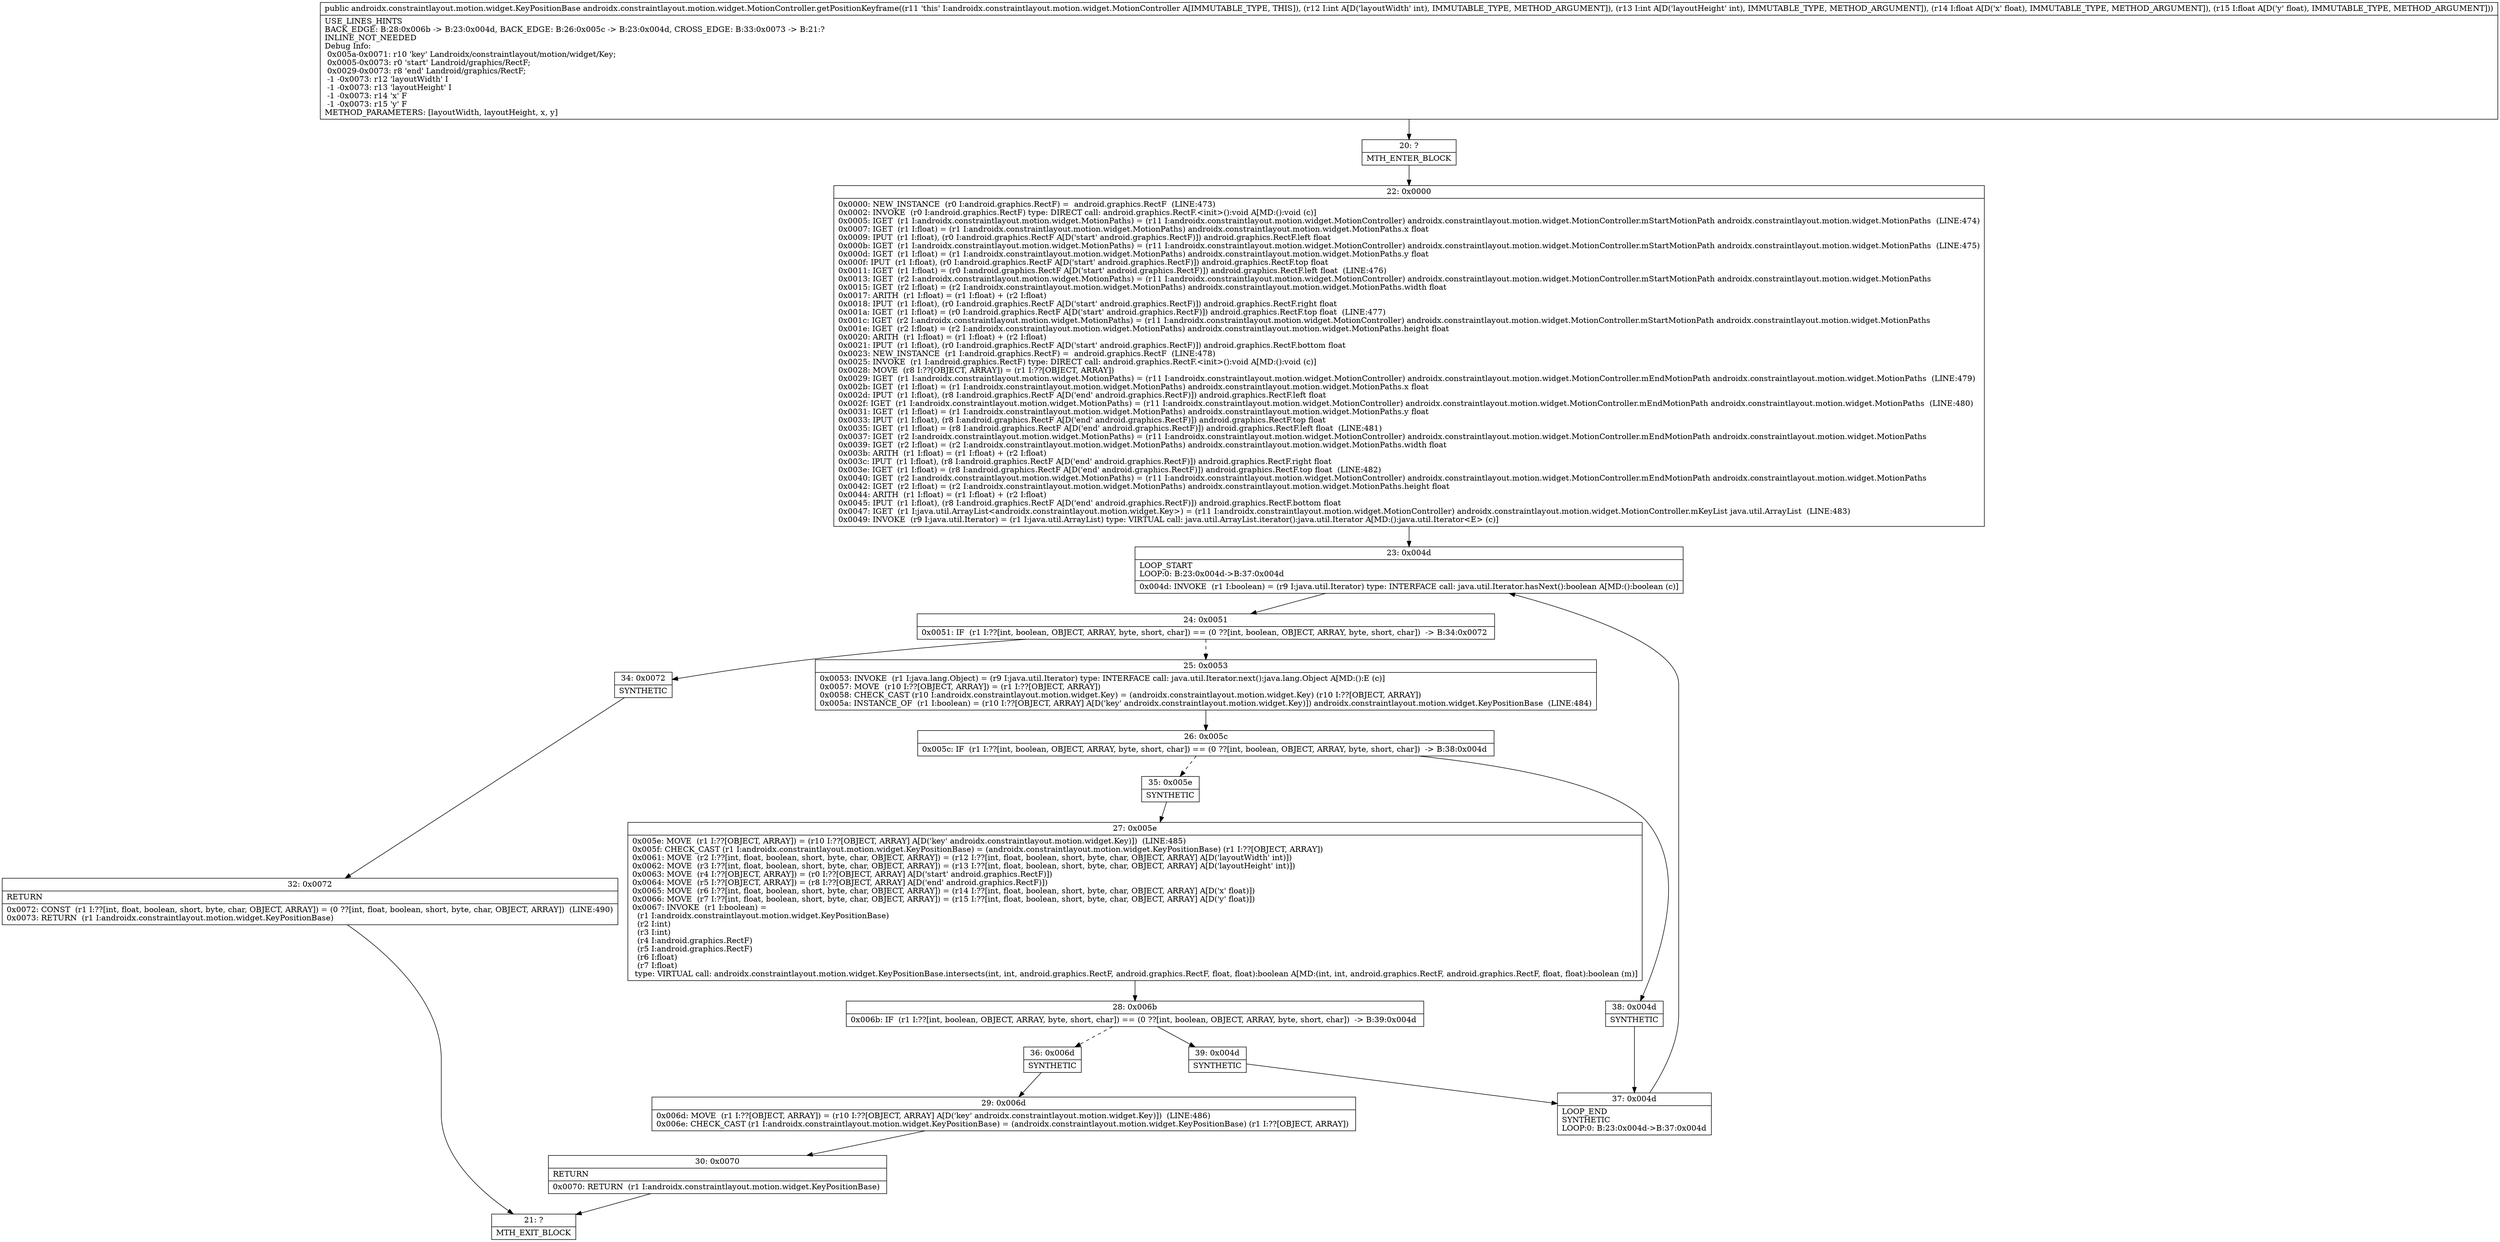 digraph "CFG forandroidx.constraintlayout.motion.widget.MotionController.getPositionKeyframe(IIFF)Landroidx\/constraintlayout\/motion\/widget\/KeyPositionBase;" {
Node_20 [shape=record,label="{20\:\ ?|MTH_ENTER_BLOCK\l}"];
Node_22 [shape=record,label="{22\:\ 0x0000|0x0000: NEW_INSTANCE  (r0 I:android.graphics.RectF) =  android.graphics.RectF  (LINE:473)\l0x0002: INVOKE  (r0 I:android.graphics.RectF) type: DIRECT call: android.graphics.RectF.\<init\>():void A[MD:():void (c)]\l0x0005: IGET  (r1 I:androidx.constraintlayout.motion.widget.MotionPaths) = (r11 I:androidx.constraintlayout.motion.widget.MotionController) androidx.constraintlayout.motion.widget.MotionController.mStartMotionPath androidx.constraintlayout.motion.widget.MotionPaths  (LINE:474)\l0x0007: IGET  (r1 I:float) = (r1 I:androidx.constraintlayout.motion.widget.MotionPaths) androidx.constraintlayout.motion.widget.MotionPaths.x float \l0x0009: IPUT  (r1 I:float), (r0 I:android.graphics.RectF A[D('start' android.graphics.RectF)]) android.graphics.RectF.left float \l0x000b: IGET  (r1 I:androidx.constraintlayout.motion.widget.MotionPaths) = (r11 I:androidx.constraintlayout.motion.widget.MotionController) androidx.constraintlayout.motion.widget.MotionController.mStartMotionPath androidx.constraintlayout.motion.widget.MotionPaths  (LINE:475)\l0x000d: IGET  (r1 I:float) = (r1 I:androidx.constraintlayout.motion.widget.MotionPaths) androidx.constraintlayout.motion.widget.MotionPaths.y float \l0x000f: IPUT  (r1 I:float), (r0 I:android.graphics.RectF A[D('start' android.graphics.RectF)]) android.graphics.RectF.top float \l0x0011: IGET  (r1 I:float) = (r0 I:android.graphics.RectF A[D('start' android.graphics.RectF)]) android.graphics.RectF.left float  (LINE:476)\l0x0013: IGET  (r2 I:androidx.constraintlayout.motion.widget.MotionPaths) = (r11 I:androidx.constraintlayout.motion.widget.MotionController) androidx.constraintlayout.motion.widget.MotionController.mStartMotionPath androidx.constraintlayout.motion.widget.MotionPaths \l0x0015: IGET  (r2 I:float) = (r2 I:androidx.constraintlayout.motion.widget.MotionPaths) androidx.constraintlayout.motion.widget.MotionPaths.width float \l0x0017: ARITH  (r1 I:float) = (r1 I:float) + (r2 I:float) \l0x0018: IPUT  (r1 I:float), (r0 I:android.graphics.RectF A[D('start' android.graphics.RectF)]) android.graphics.RectF.right float \l0x001a: IGET  (r1 I:float) = (r0 I:android.graphics.RectF A[D('start' android.graphics.RectF)]) android.graphics.RectF.top float  (LINE:477)\l0x001c: IGET  (r2 I:androidx.constraintlayout.motion.widget.MotionPaths) = (r11 I:androidx.constraintlayout.motion.widget.MotionController) androidx.constraintlayout.motion.widget.MotionController.mStartMotionPath androidx.constraintlayout.motion.widget.MotionPaths \l0x001e: IGET  (r2 I:float) = (r2 I:androidx.constraintlayout.motion.widget.MotionPaths) androidx.constraintlayout.motion.widget.MotionPaths.height float \l0x0020: ARITH  (r1 I:float) = (r1 I:float) + (r2 I:float) \l0x0021: IPUT  (r1 I:float), (r0 I:android.graphics.RectF A[D('start' android.graphics.RectF)]) android.graphics.RectF.bottom float \l0x0023: NEW_INSTANCE  (r1 I:android.graphics.RectF) =  android.graphics.RectF  (LINE:478)\l0x0025: INVOKE  (r1 I:android.graphics.RectF) type: DIRECT call: android.graphics.RectF.\<init\>():void A[MD:():void (c)]\l0x0028: MOVE  (r8 I:??[OBJECT, ARRAY]) = (r1 I:??[OBJECT, ARRAY]) \l0x0029: IGET  (r1 I:androidx.constraintlayout.motion.widget.MotionPaths) = (r11 I:androidx.constraintlayout.motion.widget.MotionController) androidx.constraintlayout.motion.widget.MotionController.mEndMotionPath androidx.constraintlayout.motion.widget.MotionPaths  (LINE:479)\l0x002b: IGET  (r1 I:float) = (r1 I:androidx.constraintlayout.motion.widget.MotionPaths) androidx.constraintlayout.motion.widget.MotionPaths.x float \l0x002d: IPUT  (r1 I:float), (r8 I:android.graphics.RectF A[D('end' android.graphics.RectF)]) android.graphics.RectF.left float \l0x002f: IGET  (r1 I:androidx.constraintlayout.motion.widget.MotionPaths) = (r11 I:androidx.constraintlayout.motion.widget.MotionController) androidx.constraintlayout.motion.widget.MotionController.mEndMotionPath androidx.constraintlayout.motion.widget.MotionPaths  (LINE:480)\l0x0031: IGET  (r1 I:float) = (r1 I:androidx.constraintlayout.motion.widget.MotionPaths) androidx.constraintlayout.motion.widget.MotionPaths.y float \l0x0033: IPUT  (r1 I:float), (r8 I:android.graphics.RectF A[D('end' android.graphics.RectF)]) android.graphics.RectF.top float \l0x0035: IGET  (r1 I:float) = (r8 I:android.graphics.RectF A[D('end' android.graphics.RectF)]) android.graphics.RectF.left float  (LINE:481)\l0x0037: IGET  (r2 I:androidx.constraintlayout.motion.widget.MotionPaths) = (r11 I:androidx.constraintlayout.motion.widget.MotionController) androidx.constraintlayout.motion.widget.MotionController.mEndMotionPath androidx.constraintlayout.motion.widget.MotionPaths \l0x0039: IGET  (r2 I:float) = (r2 I:androidx.constraintlayout.motion.widget.MotionPaths) androidx.constraintlayout.motion.widget.MotionPaths.width float \l0x003b: ARITH  (r1 I:float) = (r1 I:float) + (r2 I:float) \l0x003c: IPUT  (r1 I:float), (r8 I:android.graphics.RectF A[D('end' android.graphics.RectF)]) android.graphics.RectF.right float \l0x003e: IGET  (r1 I:float) = (r8 I:android.graphics.RectF A[D('end' android.graphics.RectF)]) android.graphics.RectF.top float  (LINE:482)\l0x0040: IGET  (r2 I:androidx.constraintlayout.motion.widget.MotionPaths) = (r11 I:androidx.constraintlayout.motion.widget.MotionController) androidx.constraintlayout.motion.widget.MotionController.mEndMotionPath androidx.constraintlayout.motion.widget.MotionPaths \l0x0042: IGET  (r2 I:float) = (r2 I:androidx.constraintlayout.motion.widget.MotionPaths) androidx.constraintlayout.motion.widget.MotionPaths.height float \l0x0044: ARITH  (r1 I:float) = (r1 I:float) + (r2 I:float) \l0x0045: IPUT  (r1 I:float), (r8 I:android.graphics.RectF A[D('end' android.graphics.RectF)]) android.graphics.RectF.bottom float \l0x0047: IGET  (r1 I:java.util.ArrayList\<androidx.constraintlayout.motion.widget.Key\>) = (r11 I:androidx.constraintlayout.motion.widget.MotionController) androidx.constraintlayout.motion.widget.MotionController.mKeyList java.util.ArrayList  (LINE:483)\l0x0049: INVOKE  (r9 I:java.util.Iterator) = (r1 I:java.util.ArrayList) type: VIRTUAL call: java.util.ArrayList.iterator():java.util.Iterator A[MD:():java.util.Iterator\<E\> (c)]\l}"];
Node_23 [shape=record,label="{23\:\ 0x004d|LOOP_START\lLOOP:0: B:23:0x004d\-\>B:37:0x004d\l|0x004d: INVOKE  (r1 I:boolean) = (r9 I:java.util.Iterator) type: INTERFACE call: java.util.Iterator.hasNext():boolean A[MD:():boolean (c)]\l}"];
Node_24 [shape=record,label="{24\:\ 0x0051|0x0051: IF  (r1 I:??[int, boolean, OBJECT, ARRAY, byte, short, char]) == (0 ??[int, boolean, OBJECT, ARRAY, byte, short, char])  \-\> B:34:0x0072 \l}"];
Node_25 [shape=record,label="{25\:\ 0x0053|0x0053: INVOKE  (r1 I:java.lang.Object) = (r9 I:java.util.Iterator) type: INTERFACE call: java.util.Iterator.next():java.lang.Object A[MD:():E (c)]\l0x0057: MOVE  (r10 I:??[OBJECT, ARRAY]) = (r1 I:??[OBJECT, ARRAY]) \l0x0058: CHECK_CAST (r10 I:androidx.constraintlayout.motion.widget.Key) = (androidx.constraintlayout.motion.widget.Key) (r10 I:??[OBJECT, ARRAY]) \l0x005a: INSTANCE_OF  (r1 I:boolean) = (r10 I:??[OBJECT, ARRAY] A[D('key' androidx.constraintlayout.motion.widget.Key)]) androidx.constraintlayout.motion.widget.KeyPositionBase  (LINE:484)\l}"];
Node_26 [shape=record,label="{26\:\ 0x005c|0x005c: IF  (r1 I:??[int, boolean, OBJECT, ARRAY, byte, short, char]) == (0 ??[int, boolean, OBJECT, ARRAY, byte, short, char])  \-\> B:38:0x004d \l}"];
Node_35 [shape=record,label="{35\:\ 0x005e|SYNTHETIC\l}"];
Node_27 [shape=record,label="{27\:\ 0x005e|0x005e: MOVE  (r1 I:??[OBJECT, ARRAY]) = (r10 I:??[OBJECT, ARRAY] A[D('key' androidx.constraintlayout.motion.widget.Key)])  (LINE:485)\l0x005f: CHECK_CAST (r1 I:androidx.constraintlayout.motion.widget.KeyPositionBase) = (androidx.constraintlayout.motion.widget.KeyPositionBase) (r1 I:??[OBJECT, ARRAY]) \l0x0061: MOVE  (r2 I:??[int, float, boolean, short, byte, char, OBJECT, ARRAY]) = (r12 I:??[int, float, boolean, short, byte, char, OBJECT, ARRAY] A[D('layoutWidth' int)]) \l0x0062: MOVE  (r3 I:??[int, float, boolean, short, byte, char, OBJECT, ARRAY]) = (r13 I:??[int, float, boolean, short, byte, char, OBJECT, ARRAY] A[D('layoutHeight' int)]) \l0x0063: MOVE  (r4 I:??[OBJECT, ARRAY]) = (r0 I:??[OBJECT, ARRAY] A[D('start' android.graphics.RectF)]) \l0x0064: MOVE  (r5 I:??[OBJECT, ARRAY]) = (r8 I:??[OBJECT, ARRAY] A[D('end' android.graphics.RectF)]) \l0x0065: MOVE  (r6 I:??[int, float, boolean, short, byte, char, OBJECT, ARRAY]) = (r14 I:??[int, float, boolean, short, byte, char, OBJECT, ARRAY] A[D('x' float)]) \l0x0066: MOVE  (r7 I:??[int, float, boolean, short, byte, char, OBJECT, ARRAY]) = (r15 I:??[int, float, boolean, short, byte, char, OBJECT, ARRAY] A[D('y' float)]) \l0x0067: INVOKE  (r1 I:boolean) = \l  (r1 I:androidx.constraintlayout.motion.widget.KeyPositionBase)\l  (r2 I:int)\l  (r3 I:int)\l  (r4 I:android.graphics.RectF)\l  (r5 I:android.graphics.RectF)\l  (r6 I:float)\l  (r7 I:float)\l type: VIRTUAL call: androidx.constraintlayout.motion.widget.KeyPositionBase.intersects(int, int, android.graphics.RectF, android.graphics.RectF, float, float):boolean A[MD:(int, int, android.graphics.RectF, android.graphics.RectF, float, float):boolean (m)]\l}"];
Node_28 [shape=record,label="{28\:\ 0x006b|0x006b: IF  (r1 I:??[int, boolean, OBJECT, ARRAY, byte, short, char]) == (0 ??[int, boolean, OBJECT, ARRAY, byte, short, char])  \-\> B:39:0x004d \l}"];
Node_36 [shape=record,label="{36\:\ 0x006d|SYNTHETIC\l}"];
Node_29 [shape=record,label="{29\:\ 0x006d|0x006d: MOVE  (r1 I:??[OBJECT, ARRAY]) = (r10 I:??[OBJECT, ARRAY] A[D('key' androidx.constraintlayout.motion.widget.Key)])  (LINE:486)\l0x006e: CHECK_CAST (r1 I:androidx.constraintlayout.motion.widget.KeyPositionBase) = (androidx.constraintlayout.motion.widget.KeyPositionBase) (r1 I:??[OBJECT, ARRAY]) \l}"];
Node_30 [shape=record,label="{30\:\ 0x0070|RETURN\l|0x0070: RETURN  (r1 I:androidx.constraintlayout.motion.widget.KeyPositionBase) \l}"];
Node_21 [shape=record,label="{21\:\ ?|MTH_EXIT_BLOCK\l}"];
Node_39 [shape=record,label="{39\:\ 0x004d|SYNTHETIC\l}"];
Node_37 [shape=record,label="{37\:\ 0x004d|LOOP_END\lSYNTHETIC\lLOOP:0: B:23:0x004d\-\>B:37:0x004d\l}"];
Node_38 [shape=record,label="{38\:\ 0x004d|SYNTHETIC\l}"];
Node_34 [shape=record,label="{34\:\ 0x0072|SYNTHETIC\l}"];
Node_32 [shape=record,label="{32\:\ 0x0072|RETURN\l|0x0072: CONST  (r1 I:??[int, float, boolean, short, byte, char, OBJECT, ARRAY]) = (0 ??[int, float, boolean, short, byte, char, OBJECT, ARRAY])  (LINE:490)\l0x0073: RETURN  (r1 I:androidx.constraintlayout.motion.widget.KeyPositionBase) \l}"];
MethodNode[shape=record,label="{public androidx.constraintlayout.motion.widget.KeyPositionBase androidx.constraintlayout.motion.widget.MotionController.getPositionKeyframe((r11 'this' I:androidx.constraintlayout.motion.widget.MotionController A[IMMUTABLE_TYPE, THIS]), (r12 I:int A[D('layoutWidth' int), IMMUTABLE_TYPE, METHOD_ARGUMENT]), (r13 I:int A[D('layoutHeight' int), IMMUTABLE_TYPE, METHOD_ARGUMENT]), (r14 I:float A[D('x' float), IMMUTABLE_TYPE, METHOD_ARGUMENT]), (r15 I:float A[D('y' float), IMMUTABLE_TYPE, METHOD_ARGUMENT]))  | USE_LINES_HINTS\lBACK_EDGE: B:28:0x006b \-\> B:23:0x004d, BACK_EDGE: B:26:0x005c \-\> B:23:0x004d, CROSS_EDGE: B:33:0x0073 \-\> B:21:?\lINLINE_NOT_NEEDED\lDebug Info:\l  0x005a\-0x0071: r10 'key' Landroidx\/constraintlayout\/motion\/widget\/Key;\l  0x0005\-0x0073: r0 'start' Landroid\/graphics\/RectF;\l  0x0029\-0x0073: r8 'end' Landroid\/graphics\/RectF;\l  \-1 \-0x0073: r12 'layoutWidth' I\l  \-1 \-0x0073: r13 'layoutHeight' I\l  \-1 \-0x0073: r14 'x' F\l  \-1 \-0x0073: r15 'y' F\lMETHOD_PARAMETERS: [layoutWidth, layoutHeight, x, y]\l}"];
MethodNode -> Node_20;Node_20 -> Node_22;
Node_22 -> Node_23;
Node_23 -> Node_24;
Node_24 -> Node_25[style=dashed];
Node_24 -> Node_34;
Node_25 -> Node_26;
Node_26 -> Node_35[style=dashed];
Node_26 -> Node_38;
Node_35 -> Node_27;
Node_27 -> Node_28;
Node_28 -> Node_36[style=dashed];
Node_28 -> Node_39;
Node_36 -> Node_29;
Node_29 -> Node_30;
Node_30 -> Node_21;
Node_39 -> Node_37;
Node_37 -> Node_23;
Node_38 -> Node_37;
Node_34 -> Node_32;
Node_32 -> Node_21;
}


